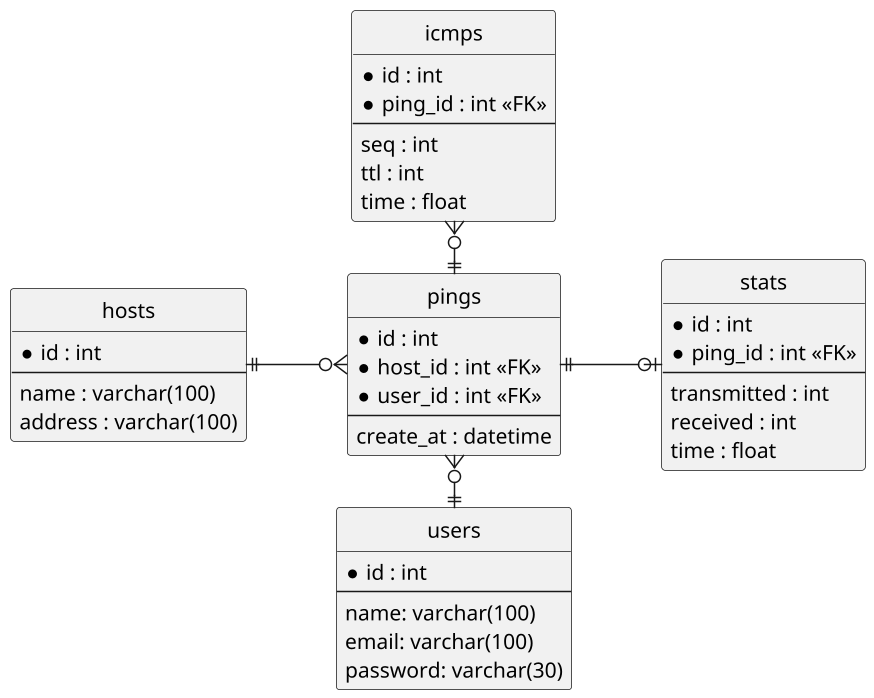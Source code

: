 @startuml
hide circle
scale 1.5
skinparam linetype ortho
skinparam monochrome true
left to right direction

entity "hosts" as host {
  *id : int
  --
  name : varchar(100)
  address : varchar(100)
}

entity "pings" as ping {
  *id : int
  *host_id : int <<FK>>
  *user_id : int <<FK>>
  --
  create_at : datetime
}

entity "stats" as stats {
  *id : int
  *ping_id : int <<FK>>
  --
  transmitted : int
  received : int
  time : float
}

entity "icmps" as icmp {
  *id : int
  *ping_id : int <<FK>>
  --
  seq : int
  ttl : int
  time : float
}

entity "users" as user {
  *id : int
  --
  name: varchar(100)
  email: varchar(100)
  password: varchar(30)
}

host ||--o{ ping
ping ||--o| stats
ping ||-upo{ icmp
user ||-upo{ ping
@enduml
